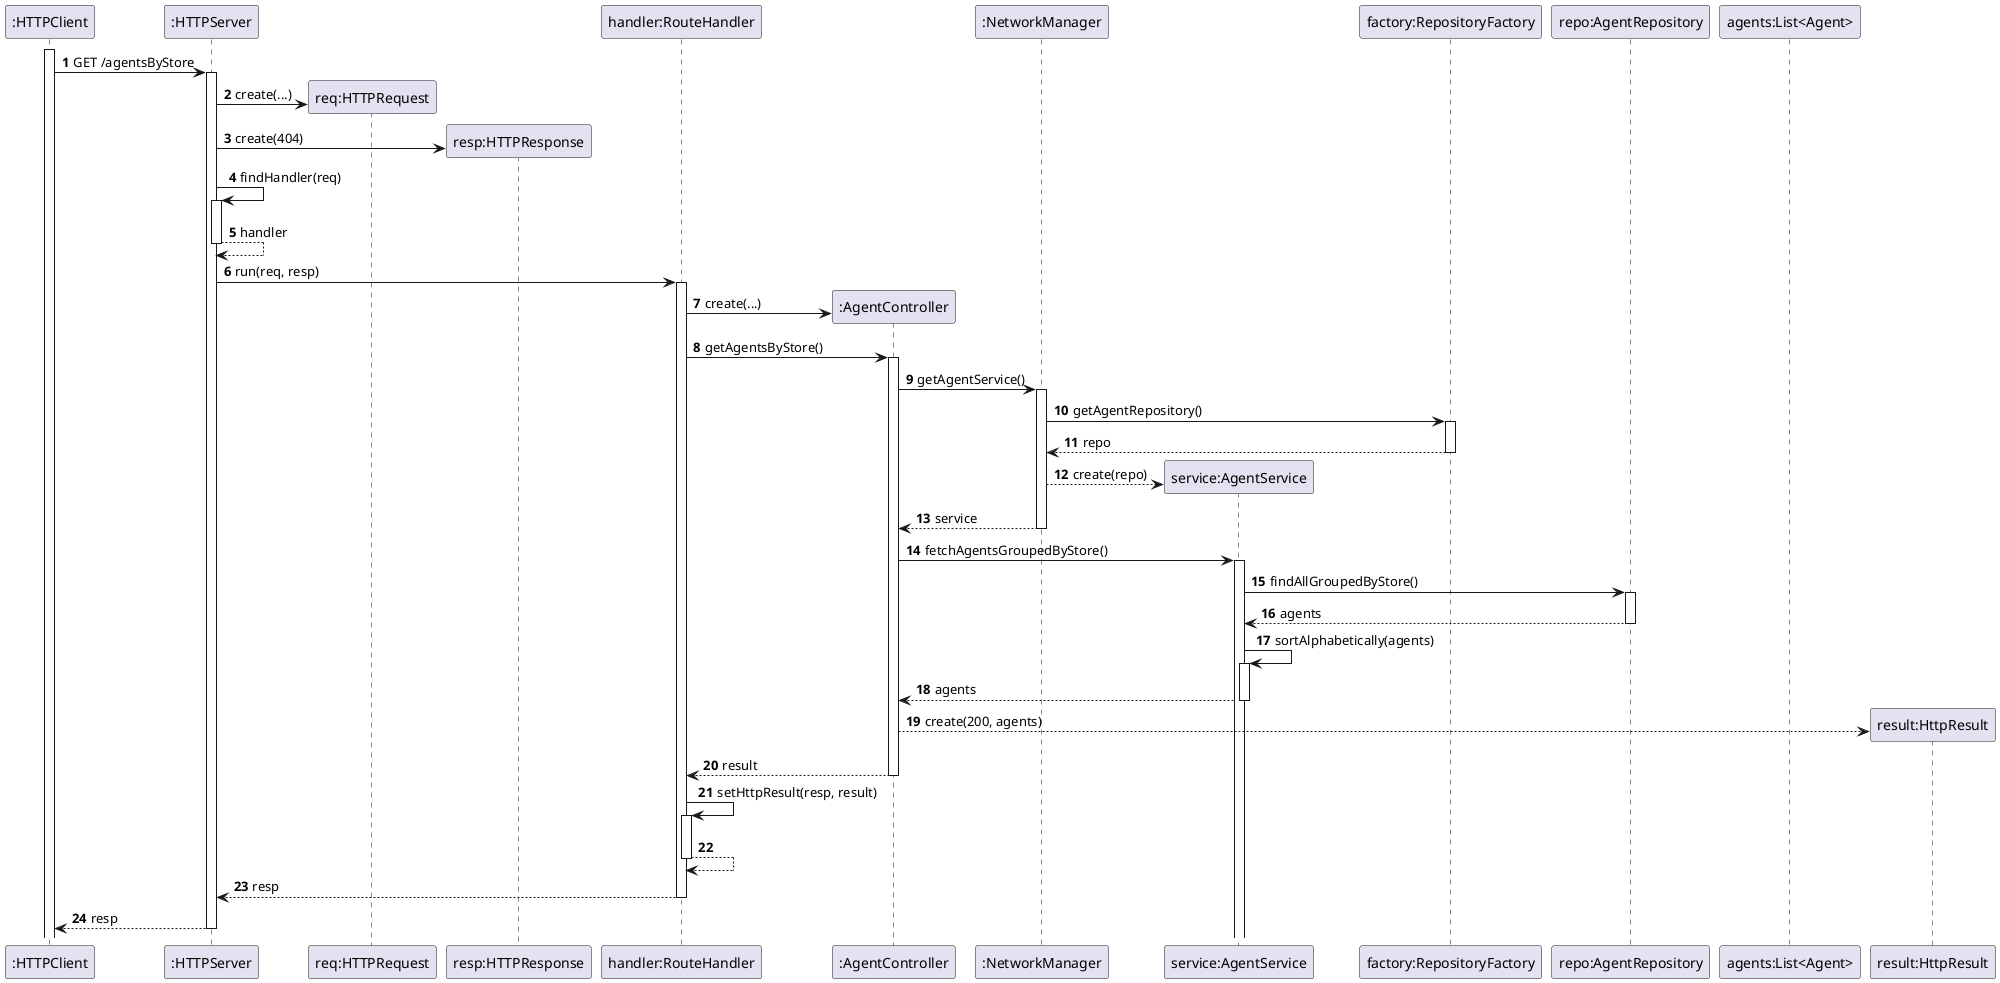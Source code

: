 @startuml
'https://plantuml.com/sequence-diagram
autoactivate on
autonumber

participant ":HTTPClient" as HTTPClient
participant ":HTTPServer" as HTTPServer
participant "req:HTTPRequest" as HTTPRequest
participant "resp:HTTPResponse" as HTTPResponse
participant "handler:RouteHandler" as System
participant ":AgentController" as Ctrl
participant ":NetworkManager" as NetworkManager
participant "service:AgentService" as Service
participant "factory:RepositoryFactory" as Factory
participant "repo:AgentRepository" as Repo
participant "agents:List<Agent>" as Agents
participant "result:HttpResult" as Result

activate HTTPClient

HTTPClient -> HTTPServer: GET /agentsByStore
HTTPServer -> HTTPRequest**: create(...)
HTTPServer -> HTTPResponse**: create(404)
HTTPServer -> HTTPServer: findHandler(req)
HTTPServer --> HTTPServer: handler
HTTPServer -> System: run(req, resp)
System -> Ctrl**: create(...)
System -> Ctrl: getAgentsByStore()
Ctrl -> NetworkManager: getAgentService()
NetworkManager -> Factory: getAgentRepository()
Factory --> NetworkManager: repo
NetworkManager --> Service**: create(repo)
NetworkManager --> Ctrl: service
Ctrl -> Service: fetchAgentsGroupedByStore()
Service -> Repo: findAllGroupedByStore()
Repo --> Service: agents
Service -> Service: sortAlphabetically(agents)
Service --> Ctrl: agents
Ctrl --> Result**: create(200, agents)
Ctrl --> System: result
System -> System: setHttpResult(resp, result)
System --> System:
System --> HTTPServer: resp
HTTPServer --> HTTPClient: resp

@enduml
